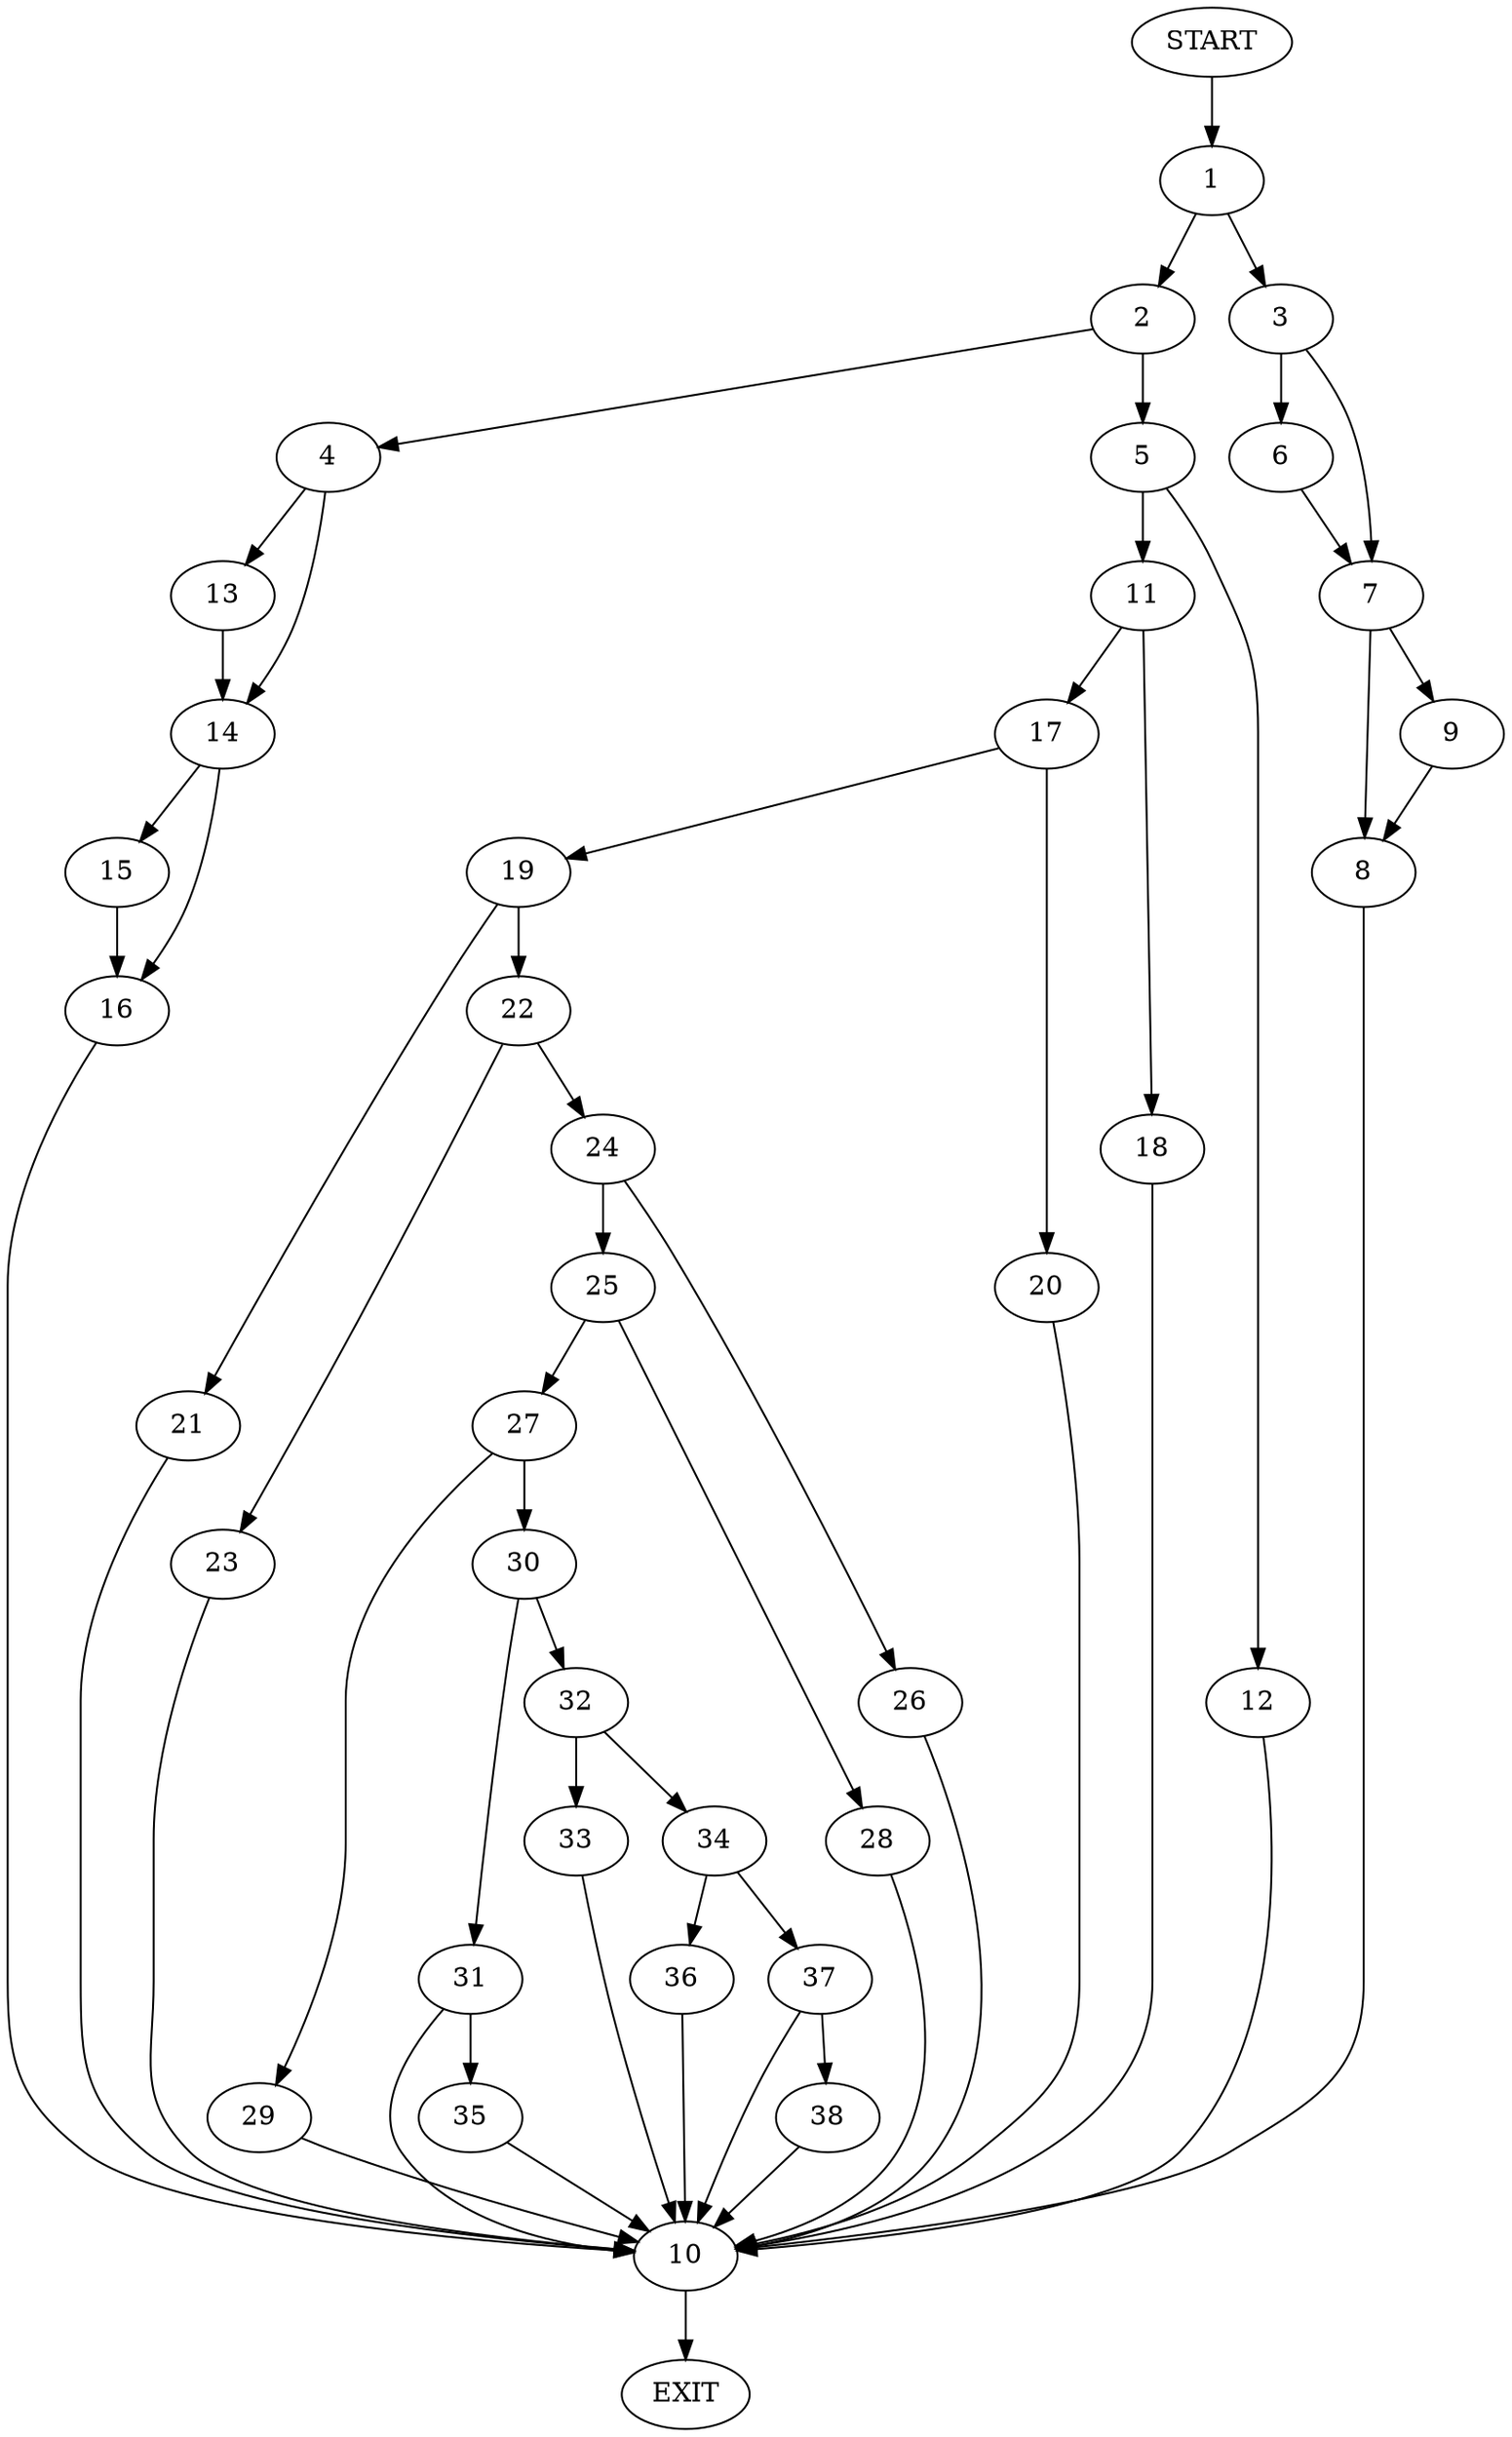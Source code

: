 digraph {
0 [label="START"]
39 [label="EXIT"]
0 -> 1
1 -> 2
1 -> 3
2 -> 4
2 -> 5
3 -> 6
3 -> 7
6 -> 7
7 -> 8
7 -> 9
9 -> 8
8 -> 10
10 -> 39
5 -> 11
5 -> 12
4 -> 13
4 -> 14
14 -> 15
14 -> 16
13 -> 14
15 -> 16
16 -> 10
11 -> 17
11 -> 18
12 -> 10
17 -> 19
17 -> 20
18 -> 10
20 -> 10
19 -> 21
19 -> 22
21 -> 10
22 -> 23
22 -> 24
23 -> 10
24 -> 25
24 -> 26
26 -> 10
25 -> 27
25 -> 28
27 -> 29
27 -> 30
28 -> 10
30 -> 31
30 -> 32
29 -> 10
32 -> 33
32 -> 34
31 -> 35
31 -> 10
35 -> 10
33 -> 10
34 -> 36
34 -> 37
36 -> 10
37 -> 38
37 -> 10
38 -> 10
}
